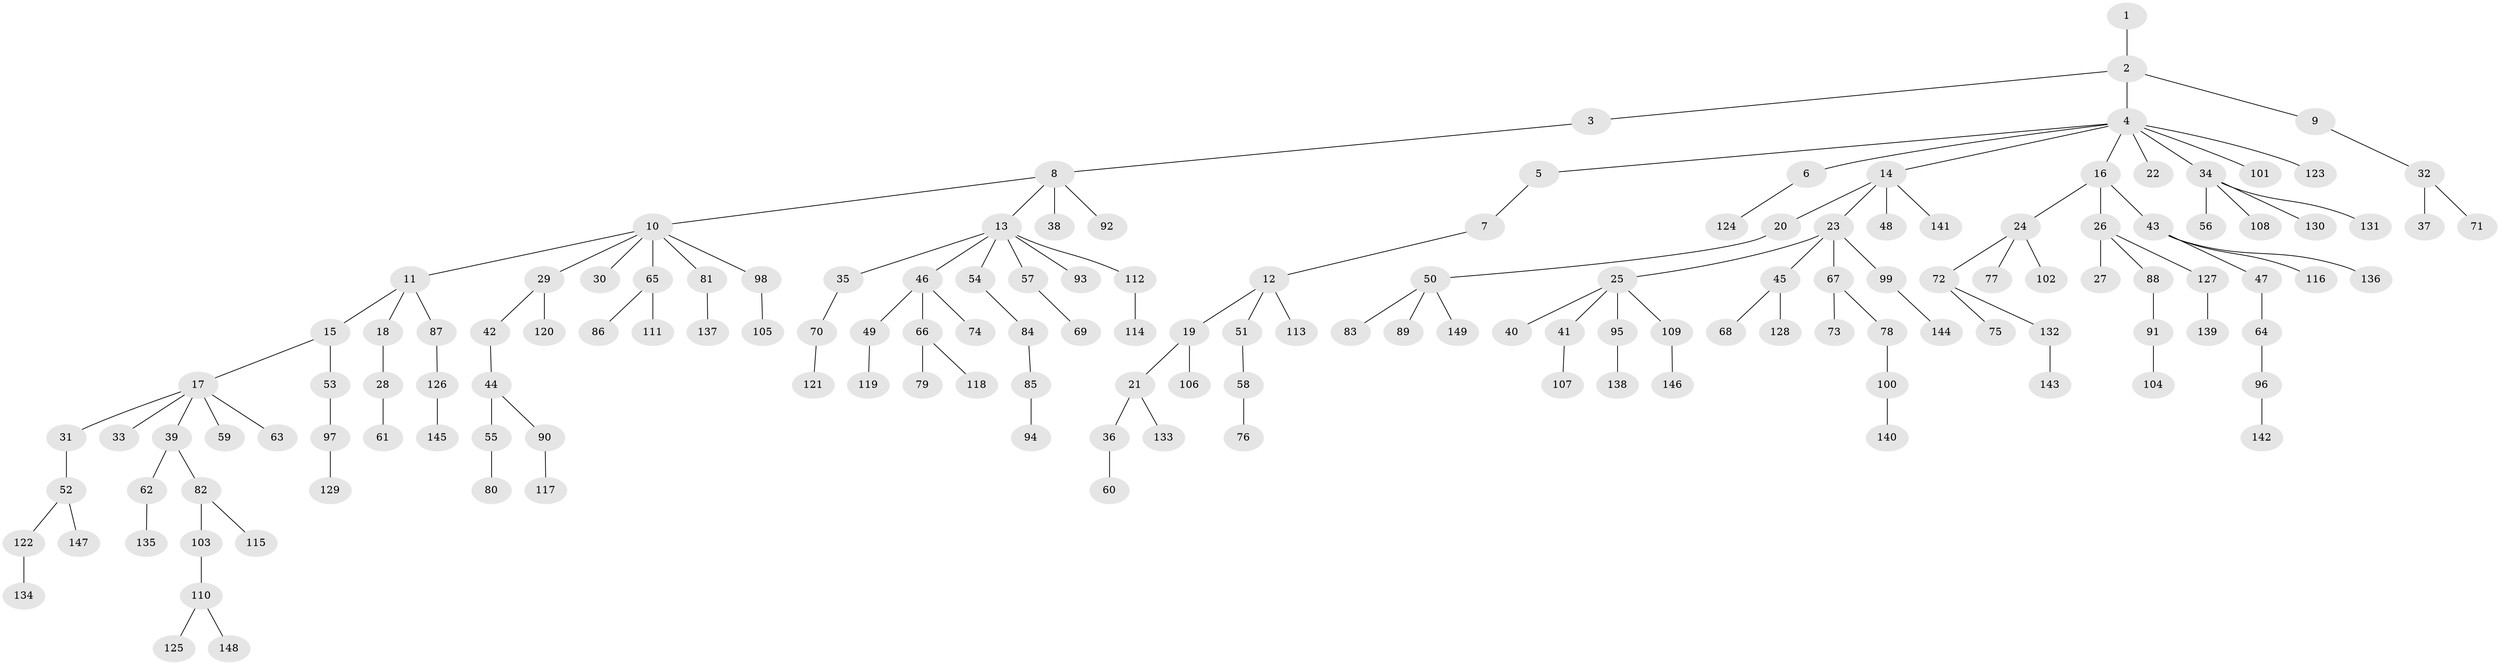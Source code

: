 // Generated by graph-tools (version 1.1) at 2025/50/03/09/25 03:50:17]
// undirected, 149 vertices, 148 edges
graph export_dot {
graph [start="1"]
  node [color=gray90,style=filled];
  1;
  2;
  3;
  4;
  5;
  6;
  7;
  8;
  9;
  10;
  11;
  12;
  13;
  14;
  15;
  16;
  17;
  18;
  19;
  20;
  21;
  22;
  23;
  24;
  25;
  26;
  27;
  28;
  29;
  30;
  31;
  32;
  33;
  34;
  35;
  36;
  37;
  38;
  39;
  40;
  41;
  42;
  43;
  44;
  45;
  46;
  47;
  48;
  49;
  50;
  51;
  52;
  53;
  54;
  55;
  56;
  57;
  58;
  59;
  60;
  61;
  62;
  63;
  64;
  65;
  66;
  67;
  68;
  69;
  70;
  71;
  72;
  73;
  74;
  75;
  76;
  77;
  78;
  79;
  80;
  81;
  82;
  83;
  84;
  85;
  86;
  87;
  88;
  89;
  90;
  91;
  92;
  93;
  94;
  95;
  96;
  97;
  98;
  99;
  100;
  101;
  102;
  103;
  104;
  105;
  106;
  107;
  108;
  109;
  110;
  111;
  112;
  113;
  114;
  115;
  116;
  117;
  118;
  119;
  120;
  121;
  122;
  123;
  124;
  125;
  126;
  127;
  128;
  129;
  130;
  131;
  132;
  133;
  134;
  135;
  136;
  137;
  138;
  139;
  140;
  141;
  142;
  143;
  144;
  145;
  146;
  147;
  148;
  149;
  1 -- 2;
  2 -- 3;
  2 -- 4;
  2 -- 9;
  3 -- 8;
  4 -- 5;
  4 -- 6;
  4 -- 14;
  4 -- 16;
  4 -- 22;
  4 -- 34;
  4 -- 101;
  4 -- 123;
  5 -- 7;
  6 -- 124;
  7 -- 12;
  8 -- 10;
  8 -- 13;
  8 -- 38;
  8 -- 92;
  9 -- 32;
  10 -- 11;
  10 -- 29;
  10 -- 30;
  10 -- 65;
  10 -- 81;
  10 -- 98;
  11 -- 15;
  11 -- 18;
  11 -- 87;
  12 -- 19;
  12 -- 51;
  12 -- 113;
  13 -- 35;
  13 -- 46;
  13 -- 54;
  13 -- 57;
  13 -- 93;
  13 -- 112;
  14 -- 20;
  14 -- 23;
  14 -- 48;
  14 -- 141;
  15 -- 17;
  15 -- 53;
  16 -- 24;
  16 -- 26;
  16 -- 43;
  17 -- 31;
  17 -- 33;
  17 -- 39;
  17 -- 59;
  17 -- 63;
  18 -- 28;
  19 -- 21;
  19 -- 106;
  20 -- 50;
  21 -- 36;
  21 -- 133;
  23 -- 25;
  23 -- 45;
  23 -- 67;
  23 -- 99;
  24 -- 72;
  24 -- 77;
  24 -- 102;
  25 -- 40;
  25 -- 41;
  25 -- 95;
  25 -- 109;
  26 -- 27;
  26 -- 88;
  26 -- 127;
  28 -- 61;
  29 -- 42;
  29 -- 120;
  31 -- 52;
  32 -- 37;
  32 -- 71;
  34 -- 56;
  34 -- 108;
  34 -- 130;
  34 -- 131;
  35 -- 70;
  36 -- 60;
  39 -- 62;
  39 -- 82;
  41 -- 107;
  42 -- 44;
  43 -- 47;
  43 -- 116;
  43 -- 136;
  44 -- 55;
  44 -- 90;
  45 -- 68;
  45 -- 128;
  46 -- 49;
  46 -- 66;
  46 -- 74;
  47 -- 64;
  49 -- 119;
  50 -- 83;
  50 -- 89;
  50 -- 149;
  51 -- 58;
  52 -- 122;
  52 -- 147;
  53 -- 97;
  54 -- 84;
  55 -- 80;
  57 -- 69;
  58 -- 76;
  62 -- 135;
  64 -- 96;
  65 -- 86;
  65 -- 111;
  66 -- 79;
  66 -- 118;
  67 -- 73;
  67 -- 78;
  70 -- 121;
  72 -- 75;
  72 -- 132;
  78 -- 100;
  81 -- 137;
  82 -- 103;
  82 -- 115;
  84 -- 85;
  85 -- 94;
  87 -- 126;
  88 -- 91;
  90 -- 117;
  91 -- 104;
  95 -- 138;
  96 -- 142;
  97 -- 129;
  98 -- 105;
  99 -- 144;
  100 -- 140;
  103 -- 110;
  109 -- 146;
  110 -- 125;
  110 -- 148;
  112 -- 114;
  122 -- 134;
  126 -- 145;
  127 -- 139;
  132 -- 143;
}
